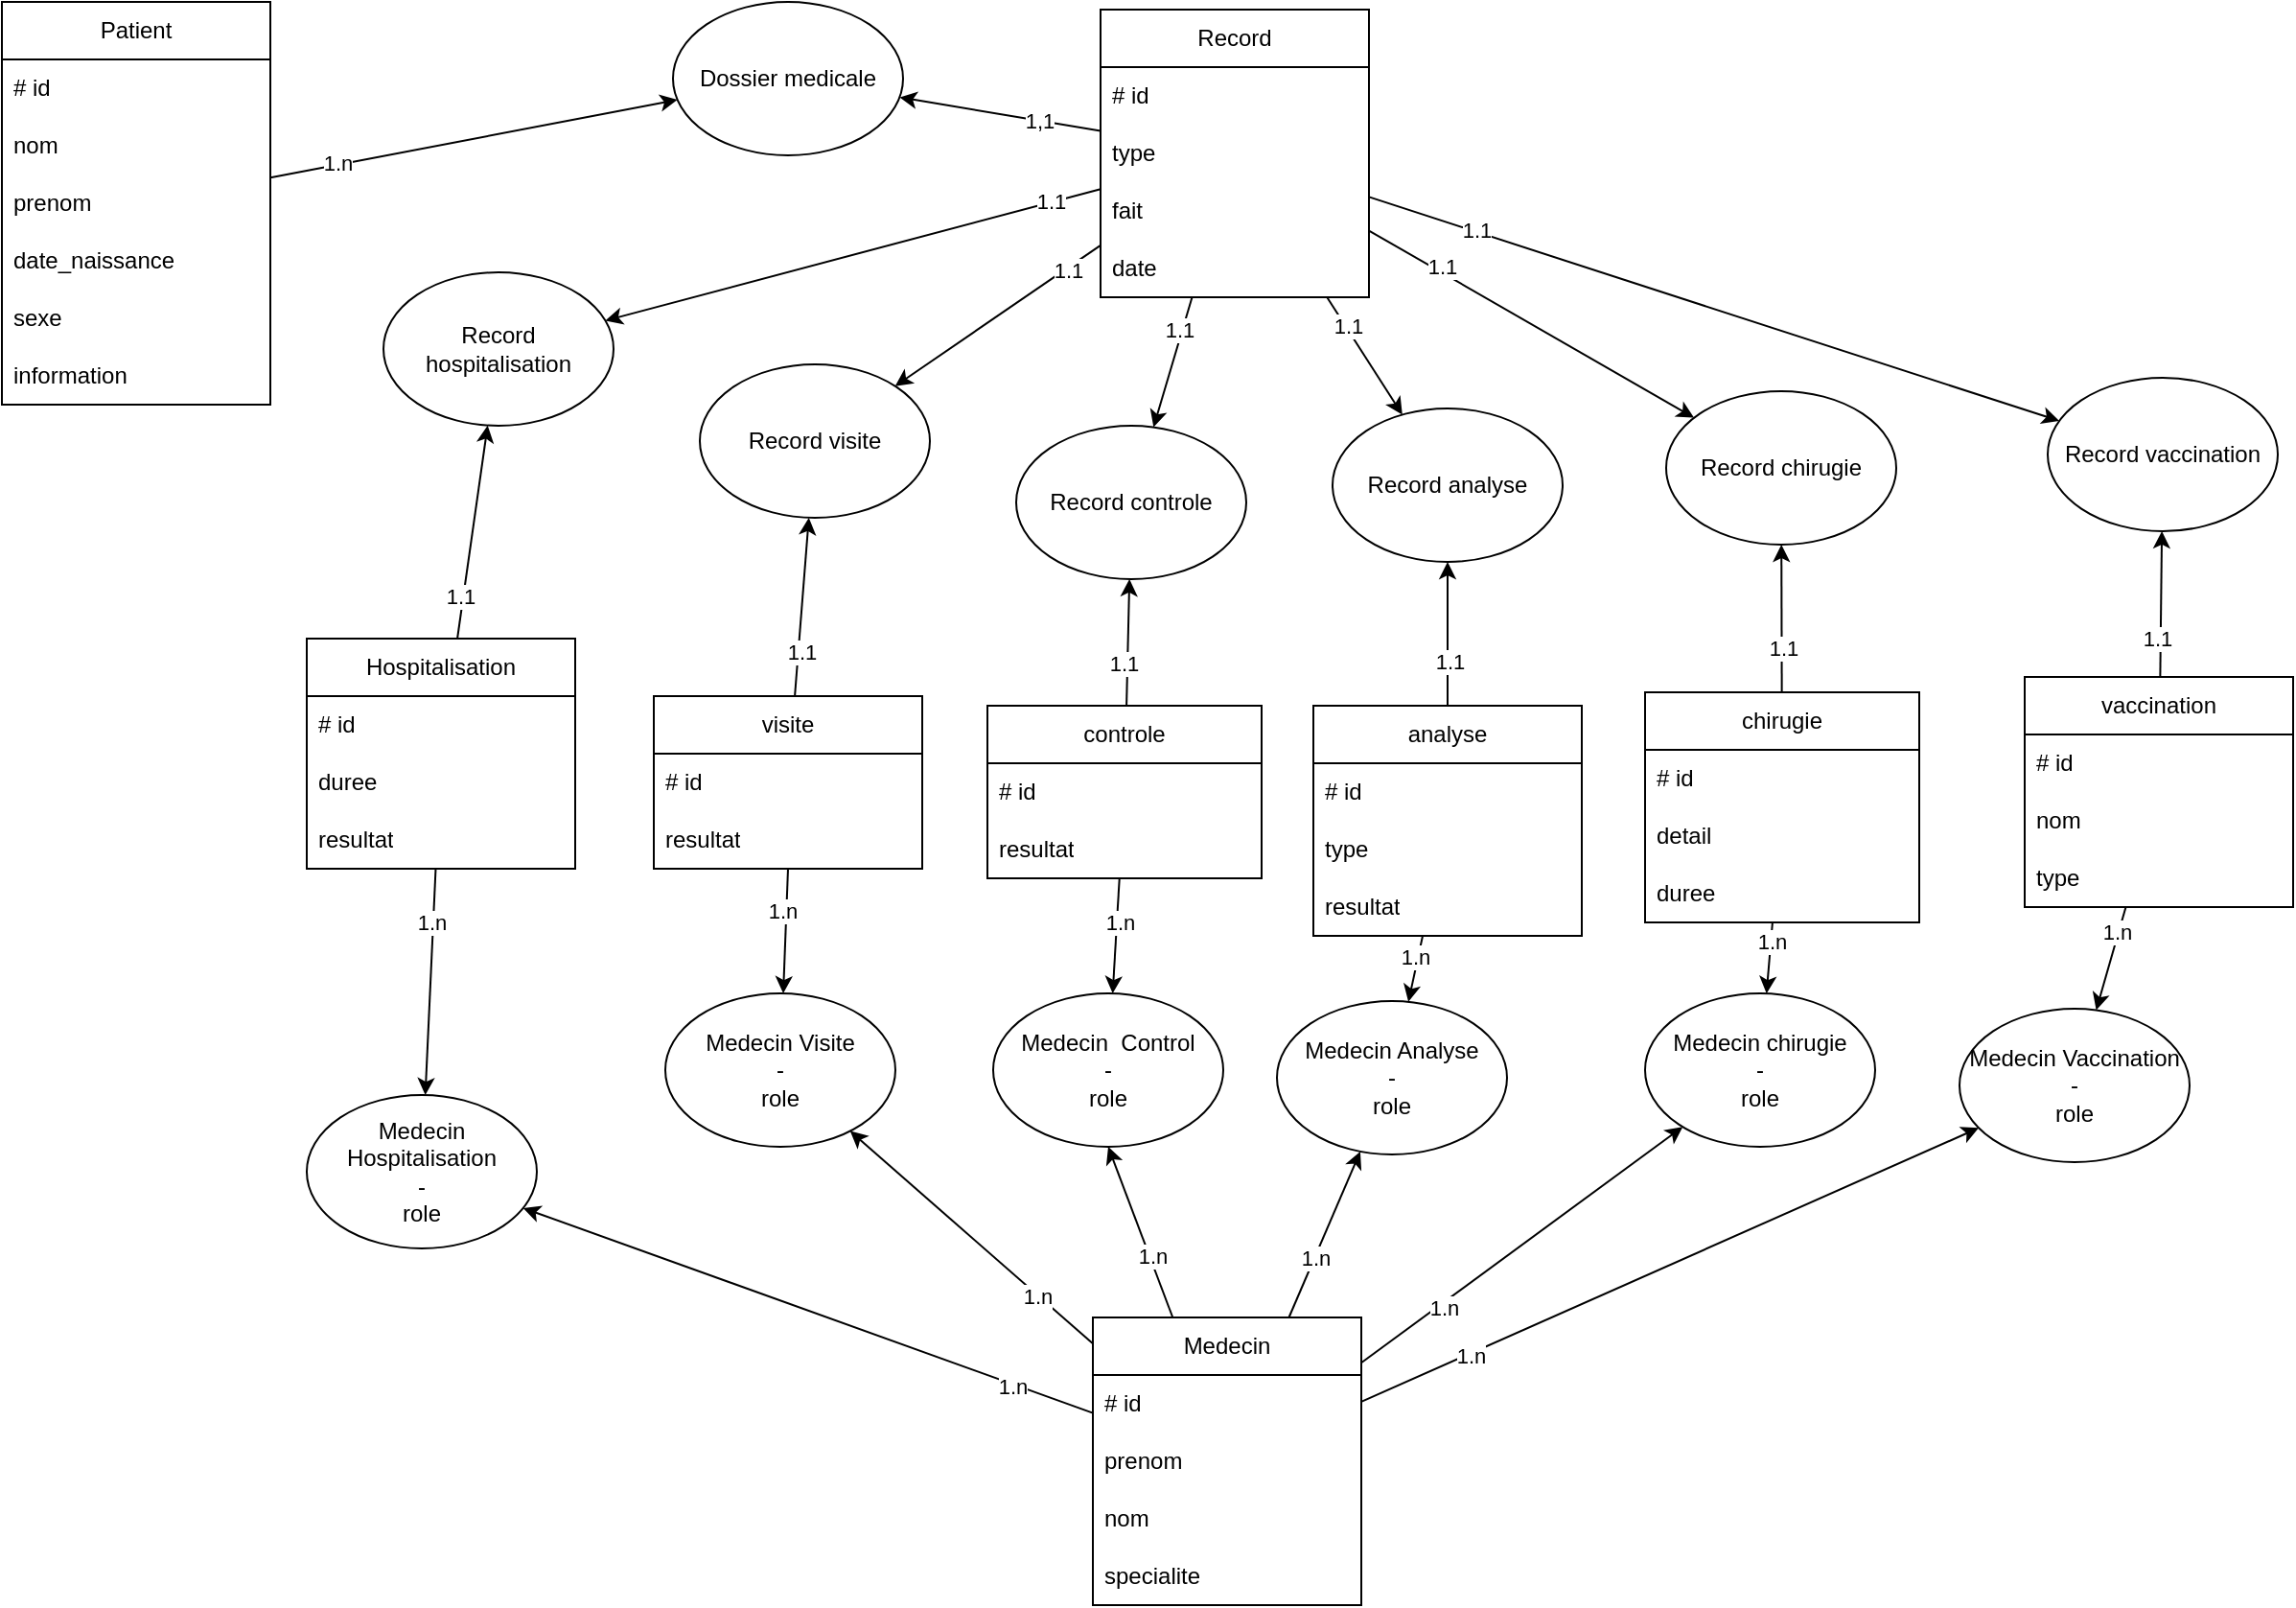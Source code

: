 <mxfile version="23.0.2" type="device" pages="2">
  <diagram name="Page-1" id="_hfXOA3GQSo6wnMSnWwk">
    <mxGraphModel dx="2196" dy="1289" grid="0" gridSize="10" guides="1" tooltips="1" connect="1" arrows="1" fold="1" page="0" pageScale="1" pageWidth="850" pageHeight="1100" math="0" shadow="0">
      <root>
        <mxCell id="0" />
        <mxCell id="1" parent="0" />
        <mxCell id="3bvEn9RAAvWATh3ZeTIr-45" style="edgeStyle=none;rounded=0;orthogonalLoop=1;jettySize=auto;html=1;" parent="1" source="3bvEn9RAAvWATh3ZeTIr-4" target="3bvEn9RAAvWATh3ZeTIr-43" edge="1">
          <mxGeometry relative="1" as="geometry" />
        </mxCell>
        <mxCell id="3bvEn9RAAvWATh3ZeTIr-115" value="1.n" style="edgeLabel;html=1;align=center;verticalAlign=middle;resizable=0;points=[];" parent="3bvEn9RAAvWATh3ZeTIr-45" vertex="1" connectable="0">
          <mxGeometry x="-0.666" y="1" relative="1" as="geometry">
            <mxPoint as="offset" />
          </mxGeometry>
        </mxCell>
        <mxCell id="3bvEn9RAAvWATh3ZeTIr-4" value="Patient" style="swimlane;fontStyle=0;childLayout=stackLayout;horizontal=1;startSize=30;horizontalStack=0;resizeParent=1;resizeParentMax=0;resizeLast=0;collapsible=1;marginBottom=0;whiteSpace=wrap;html=1;" parent="1" vertex="1">
          <mxGeometry x="-352" y="-87" width="140" height="210" as="geometry" />
        </mxCell>
        <mxCell id="3bvEn9RAAvWATh3ZeTIr-117" value="# id" style="text;strokeColor=none;fillColor=none;align=left;verticalAlign=middle;spacingLeft=4;spacingRight=4;overflow=hidden;points=[[0,0.5],[1,0.5]];portConstraint=eastwest;rotatable=0;whiteSpace=wrap;html=1;" parent="3bvEn9RAAvWATh3ZeTIr-4" vertex="1">
          <mxGeometry y="30" width="140" height="30" as="geometry" />
        </mxCell>
        <mxCell id="3bvEn9RAAvWATh3ZeTIr-120" value="nom" style="text;strokeColor=none;fillColor=none;align=left;verticalAlign=middle;spacingLeft=4;spacingRight=4;overflow=hidden;points=[[0,0.5],[1,0.5]];portConstraint=eastwest;rotatable=0;whiteSpace=wrap;html=1;" parent="3bvEn9RAAvWATh3ZeTIr-4" vertex="1">
          <mxGeometry y="60" width="140" height="30" as="geometry" />
        </mxCell>
        <mxCell id="3bvEn9RAAvWATh3ZeTIr-121" value="prenom" style="text;strokeColor=none;fillColor=none;align=left;verticalAlign=middle;spacingLeft=4;spacingRight=4;overflow=hidden;points=[[0,0.5],[1,0.5]];portConstraint=eastwest;rotatable=0;whiteSpace=wrap;html=1;" parent="3bvEn9RAAvWATh3ZeTIr-4" vertex="1">
          <mxGeometry y="90" width="140" height="30" as="geometry" />
        </mxCell>
        <mxCell id="3bvEn9RAAvWATh3ZeTIr-122" value="date_naissance" style="text;strokeColor=none;fillColor=none;align=left;verticalAlign=middle;spacingLeft=4;spacingRight=4;overflow=hidden;points=[[0,0.5],[1,0.5]];portConstraint=eastwest;rotatable=0;whiteSpace=wrap;html=1;" parent="3bvEn9RAAvWATh3ZeTIr-4" vertex="1">
          <mxGeometry y="120" width="140" height="30" as="geometry" />
        </mxCell>
        <mxCell id="3bvEn9RAAvWATh3ZeTIr-123" value="sexe" style="text;strokeColor=none;fillColor=none;align=left;verticalAlign=middle;spacingLeft=4;spacingRight=4;overflow=hidden;points=[[0,0.5],[1,0.5]];portConstraint=eastwest;rotatable=0;whiteSpace=wrap;html=1;" parent="3bvEn9RAAvWATh3ZeTIr-4" vertex="1">
          <mxGeometry y="150" width="140" height="30" as="geometry" />
        </mxCell>
        <mxCell id="d_kI05BVSCIZOsWgTX01-13" value="information" style="text;strokeColor=none;fillColor=none;align=left;verticalAlign=middle;spacingLeft=4;spacingRight=4;overflow=hidden;points=[[0,0.5],[1,0.5]];portConstraint=eastwest;rotatable=0;whiteSpace=wrap;html=1;" parent="3bvEn9RAAvWATh3ZeTIr-4" vertex="1">
          <mxGeometry y="180" width="140" height="30" as="geometry" />
        </mxCell>
        <mxCell id="3bvEn9RAAvWATh3ZeTIr-65" style="edgeStyle=none;rounded=0;orthogonalLoop=1;jettySize=auto;html=1;" parent="1" source="3bvEn9RAAvWATh3ZeTIr-8" target="3bvEn9RAAvWATh3ZeTIr-66" edge="1">
          <mxGeometry relative="1" as="geometry">
            <mxPoint x="122.667" y="528.333" as="targetPoint" />
          </mxGeometry>
        </mxCell>
        <mxCell id="3bvEn9RAAvWATh3ZeTIr-108" value="1.n" style="edgeLabel;html=1;align=center;verticalAlign=middle;resizable=0;points=[];" parent="3bvEn9RAAvWATh3ZeTIr-65" vertex="1" connectable="0">
          <mxGeometry x="-0.719" y="1" relative="1" as="geometry">
            <mxPoint as="offset" />
          </mxGeometry>
        </mxCell>
        <mxCell id="3bvEn9RAAvWATh3ZeTIr-79" style="edgeStyle=none;rounded=0;orthogonalLoop=1;jettySize=auto;html=1;" parent="1" source="3bvEn9RAAvWATh3ZeTIr-8" target="3bvEn9RAAvWATh3ZeTIr-77" edge="1">
          <mxGeometry relative="1" as="geometry" />
        </mxCell>
        <mxCell id="3bvEn9RAAvWATh3ZeTIr-111" value="1.n" style="edgeLabel;html=1;align=center;verticalAlign=middle;resizable=0;points=[];" parent="3bvEn9RAAvWATh3ZeTIr-79" vertex="1" connectable="0">
          <mxGeometry x="-0.276" relative="1" as="geometry">
            <mxPoint as="offset" />
          </mxGeometry>
        </mxCell>
        <mxCell id="3bvEn9RAAvWATh3ZeTIr-86" style="edgeStyle=none;rounded=0;orthogonalLoop=1;jettySize=auto;html=1;" parent="1" source="3bvEn9RAAvWATh3ZeTIr-8" target="3bvEn9RAAvWATh3ZeTIr-81" edge="1">
          <mxGeometry relative="1" as="geometry" />
        </mxCell>
        <mxCell id="3bvEn9RAAvWATh3ZeTIr-112" value="1.n" style="edgeLabel;html=1;align=center;verticalAlign=middle;resizable=0;points=[];" parent="3bvEn9RAAvWATh3ZeTIr-86" vertex="1" connectable="0">
          <mxGeometry x="-0.495" y="-1" relative="1" as="geometry">
            <mxPoint y="1" as="offset" />
          </mxGeometry>
        </mxCell>
        <mxCell id="3bvEn9RAAvWATh3ZeTIr-88" style="edgeStyle=none;rounded=0;orthogonalLoop=1;jettySize=auto;html=1;" parent="1" source="3bvEn9RAAvWATh3ZeTIr-8" target="3bvEn9RAAvWATh3ZeTIr-82" edge="1">
          <mxGeometry relative="1" as="geometry" />
        </mxCell>
        <mxCell id="3bvEn9RAAvWATh3ZeTIr-113" value="1.n" style="edgeLabel;html=1;align=center;verticalAlign=middle;resizable=0;points=[];" parent="3bvEn9RAAvWATh3ZeTIr-88" vertex="1" connectable="0">
          <mxGeometry x="-0.65" y="-1" relative="1" as="geometry">
            <mxPoint as="offset" />
          </mxGeometry>
        </mxCell>
        <mxCell id="3bvEn9RAAvWATh3ZeTIr-8" value="Medecin" style="swimlane;fontStyle=0;childLayout=stackLayout;horizontal=1;startSize=30;horizontalStack=0;resizeParent=1;resizeParentMax=0;resizeLast=0;collapsible=1;marginBottom=0;whiteSpace=wrap;html=1;" parent="1" vertex="1">
          <mxGeometry x="217" y="599" width="140" height="150" as="geometry" />
        </mxCell>
        <mxCell id="3bvEn9RAAvWATh3ZeTIr-125" value="# id" style="text;strokeColor=none;fillColor=none;align=left;verticalAlign=middle;spacingLeft=4;spacingRight=4;overflow=hidden;points=[[0,0.5],[1,0.5]];portConstraint=eastwest;rotatable=0;whiteSpace=wrap;html=1;" parent="3bvEn9RAAvWATh3ZeTIr-8" vertex="1">
          <mxGeometry y="30" width="140" height="30" as="geometry" />
        </mxCell>
        <mxCell id="3bvEn9RAAvWATh3ZeTIr-129" value="prenom" style="text;strokeColor=none;fillColor=none;align=left;verticalAlign=middle;spacingLeft=4;spacingRight=4;overflow=hidden;points=[[0,0.5],[1,0.5]];portConstraint=eastwest;rotatable=0;whiteSpace=wrap;html=1;" parent="3bvEn9RAAvWATh3ZeTIr-8" vertex="1">
          <mxGeometry y="60" width="140" height="30" as="geometry" />
        </mxCell>
        <mxCell id="3bvEn9RAAvWATh3ZeTIr-128" value="nom" style="text;strokeColor=none;fillColor=none;align=left;verticalAlign=middle;spacingLeft=4;spacingRight=4;overflow=hidden;points=[[0,0.5],[1,0.5]];portConstraint=eastwest;rotatable=0;whiteSpace=wrap;html=1;" parent="3bvEn9RAAvWATh3ZeTIr-8" vertex="1">
          <mxGeometry y="90" width="140" height="30" as="geometry" />
        </mxCell>
        <mxCell id="3bvEn9RAAvWATh3ZeTIr-131" value="specialite" style="text;strokeColor=none;fillColor=none;align=left;verticalAlign=middle;spacingLeft=4;spacingRight=4;overflow=hidden;points=[[0,0.5],[1,0.5]];portConstraint=eastwest;rotatable=0;whiteSpace=wrap;html=1;" parent="3bvEn9RAAvWATh3ZeTIr-8" vertex="1">
          <mxGeometry y="120" width="140" height="30" as="geometry" />
        </mxCell>
        <mxCell id="3bvEn9RAAvWATh3ZeTIr-49" style="edgeStyle=none;rounded=0;orthogonalLoop=1;jettySize=auto;html=1;" parent="1" source="3bvEn9RAAvWATh3ZeTIr-10" target="3bvEn9RAAvWATh3ZeTIr-47" edge="1">
          <mxGeometry relative="1" as="geometry" />
        </mxCell>
        <mxCell id="3bvEn9RAAvWATh3ZeTIr-101" value="1.1" style="edgeLabel;html=1;align=center;verticalAlign=middle;resizable=0;points=[];" parent="3bvEn9RAAvWATh3ZeTIr-49" vertex="1" connectable="0">
          <mxGeometry x="-0.596" y="2" relative="1" as="geometry">
            <mxPoint as="offset" />
          </mxGeometry>
        </mxCell>
        <mxCell id="3bvEn9RAAvWATh3ZeTIr-68" style="edgeStyle=none;rounded=0;orthogonalLoop=1;jettySize=auto;html=1;" parent="1" source="3bvEn9RAAvWATh3ZeTIr-10" target="3bvEn9RAAvWATh3ZeTIr-66" edge="1">
          <mxGeometry relative="1" as="geometry">
            <mxPoint x="-124" y="488" as="targetPoint" />
          </mxGeometry>
        </mxCell>
        <mxCell id="3bvEn9RAAvWATh3ZeTIr-107" value="1.n" style="edgeLabel;html=1;align=center;verticalAlign=middle;resizable=0;points=[];" parent="3bvEn9RAAvWATh3ZeTIr-68" vertex="1" connectable="0">
          <mxGeometry x="-0.537" y="-1" relative="1" as="geometry">
            <mxPoint as="offset" />
          </mxGeometry>
        </mxCell>
        <mxCell id="3bvEn9RAAvWATh3ZeTIr-10" value="Hospitalisation" style="swimlane;fontStyle=0;childLayout=stackLayout;horizontal=1;startSize=30;horizontalStack=0;resizeParent=1;resizeParentMax=0;resizeLast=0;collapsible=1;marginBottom=0;whiteSpace=wrap;html=1;" parent="1" vertex="1">
          <mxGeometry x="-193" y="245" width="140" height="120" as="geometry" />
        </mxCell>
        <mxCell id="3bvEn9RAAvWATh3ZeTIr-132" value="# id" style="text;strokeColor=none;fillColor=none;align=left;verticalAlign=middle;spacingLeft=4;spacingRight=4;overflow=hidden;points=[[0,0.5],[1,0.5]];portConstraint=eastwest;rotatable=0;whiteSpace=wrap;html=1;" parent="3bvEn9RAAvWATh3ZeTIr-10" vertex="1">
          <mxGeometry y="30" width="140" height="30" as="geometry" />
        </mxCell>
        <mxCell id="3bvEn9RAAvWATh3ZeTIr-133" value="duree" style="text;strokeColor=none;fillColor=none;align=left;verticalAlign=middle;spacingLeft=4;spacingRight=4;overflow=hidden;points=[[0,0.5],[1,0.5]];portConstraint=eastwest;rotatable=0;whiteSpace=wrap;html=1;" parent="3bvEn9RAAvWATh3ZeTIr-10" vertex="1">
          <mxGeometry y="60" width="140" height="30" as="geometry" />
        </mxCell>
        <mxCell id="3bvEn9RAAvWATh3ZeTIr-135" value="resultat" style="text;strokeColor=none;fillColor=none;align=left;verticalAlign=middle;spacingLeft=4;spacingRight=4;overflow=hidden;points=[[0,0.5],[1,0.5]];portConstraint=eastwest;rotatable=0;whiteSpace=wrap;html=1;" parent="3bvEn9RAAvWATh3ZeTIr-10" vertex="1">
          <mxGeometry y="90" width="140" height="30" as="geometry" />
        </mxCell>
        <mxCell id="3bvEn9RAAvWATh3ZeTIr-55" style="edgeStyle=none;rounded=0;orthogonalLoop=1;jettySize=auto;html=1;" parent="1" source="3bvEn9RAAvWATh3ZeTIr-11" target="3bvEn9RAAvWATh3ZeTIr-53" edge="1">
          <mxGeometry relative="1" as="geometry" />
        </mxCell>
        <mxCell id="3bvEn9RAAvWATh3ZeTIr-99" value="1.1" style="edgeLabel;html=1;align=center;verticalAlign=middle;resizable=0;points=[];" parent="3bvEn9RAAvWATh3ZeTIr-55" vertex="1" connectable="0">
          <mxGeometry x="-0.326" y="2" relative="1" as="geometry">
            <mxPoint as="offset" />
          </mxGeometry>
        </mxCell>
        <mxCell id="3bvEn9RAAvWATh3ZeTIr-11" value="controle" style="swimlane;fontStyle=0;childLayout=stackLayout;horizontal=1;startSize=30;horizontalStack=0;resizeParent=1;resizeParentMax=0;resizeLast=0;collapsible=1;marginBottom=0;whiteSpace=wrap;html=1;" parent="1" vertex="1">
          <mxGeometry x="162" y="280" width="143" height="90" as="geometry" />
        </mxCell>
        <mxCell id="3bvEn9RAAvWATh3ZeTIr-138" value="# id" style="text;strokeColor=none;fillColor=none;align=left;verticalAlign=middle;spacingLeft=4;spacingRight=4;overflow=hidden;points=[[0,0.5],[1,0.5]];portConstraint=eastwest;rotatable=0;whiteSpace=wrap;html=1;" parent="3bvEn9RAAvWATh3ZeTIr-11" vertex="1">
          <mxGeometry y="30" width="143" height="30" as="geometry" />
        </mxCell>
        <mxCell id="3bvEn9RAAvWATh3ZeTIr-149" value="resultat" style="text;strokeColor=none;fillColor=none;align=left;verticalAlign=middle;spacingLeft=4;spacingRight=4;overflow=hidden;points=[[0,0.5],[1,0.5]];portConstraint=eastwest;rotatable=0;whiteSpace=wrap;html=1;" parent="3bvEn9RAAvWATh3ZeTIr-11" vertex="1">
          <mxGeometry y="60" width="143" height="30" as="geometry" />
        </mxCell>
        <mxCell id="3bvEn9RAAvWATh3ZeTIr-85" style="edgeStyle=none;rounded=0;orthogonalLoop=1;jettySize=auto;html=1;" parent="1" source="3bvEn9RAAvWATh3ZeTIr-12" target="3bvEn9RAAvWATh3ZeTIr-81" edge="1">
          <mxGeometry relative="1" as="geometry" />
        </mxCell>
        <mxCell id="3bvEn9RAAvWATh3ZeTIr-103" value="1.n" style="edgeLabel;html=1;align=center;verticalAlign=middle;resizable=0;points=[];" parent="3bvEn9RAAvWATh3ZeTIr-85" vertex="1" connectable="0">
          <mxGeometry x="-0.463" relative="1" as="geometry">
            <mxPoint as="offset" />
          </mxGeometry>
        </mxCell>
        <mxCell id="3bvEn9RAAvWATh3ZeTIr-12" value="chirugie" style="swimlane;fontStyle=0;childLayout=stackLayout;horizontal=1;startSize=30;horizontalStack=0;resizeParent=1;resizeParentMax=0;resizeLast=0;collapsible=1;marginBottom=0;whiteSpace=wrap;html=1;" parent="1" vertex="1">
          <mxGeometry x="505" y="273" width="143" height="120" as="geometry" />
        </mxCell>
        <mxCell id="3bvEn9RAAvWATh3ZeTIr-140" value="# id" style="text;strokeColor=none;fillColor=none;align=left;verticalAlign=middle;spacingLeft=4;spacingRight=4;overflow=hidden;points=[[0,0.5],[1,0.5]];portConstraint=eastwest;rotatable=0;whiteSpace=wrap;html=1;" parent="3bvEn9RAAvWATh3ZeTIr-12" vertex="1">
          <mxGeometry y="30" width="143" height="30" as="geometry" />
        </mxCell>
        <mxCell id="3bvEn9RAAvWATh3ZeTIr-145" value="detail" style="text;strokeColor=none;fillColor=none;align=left;verticalAlign=middle;spacingLeft=4;spacingRight=4;overflow=hidden;points=[[0,0.5],[1,0.5]];portConstraint=eastwest;rotatable=0;whiteSpace=wrap;html=1;" parent="3bvEn9RAAvWATh3ZeTIr-12" vertex="1">
          <mxGeometry y="60" width="143" height="30" as="geometry" />
        </mxCell>
        <mxCell id="3bvEn9RAAvWATh3ZeTIr-146" value="duree" style="text;strokeColor=none;fillColor=none;align=left;verticalAlign=middle;spacingLeft=4;spacingRight=4;overflow=hidden;points=[[0,0.5],[1,0.5]];portConstraint=eastwest;rotatable=0;whiteSpace=wrap;html=1;" parent="3bvEn9RAAvWATh3ZeTIr-12" vertex="1">
          <mxGeometry y="90" width="143" height="30" as="geometry" />
        </mxCell>
        <mxCell id="3bvEn9RAAvWATh3ZeTIr-52" style="edgeStyle=none;rounded=0;orthogonalLoop=1;jettySize=auto;html=1;" parent="1" source="3bvEn9RAAvWATh3ZeTIr-13" target="3bvEn9RAAvWATh3ZeTIr-50" edge="1">
          <mxGeometry relative="1" as="geometry" />
        </mxCell>
        <mxCell id="3bvEn9RAAvWATh3ZeTIr-100" value="1.1" style="edgeLabel;html=1;align=center;verticalAlign=middle;resizable=0;points=[];" parent="3bvEn9RAAvWATh3ZeTIr-52" vertex="1" connectable="0">
          <mxGeometry x="-0.502" y="-1" relative="1" as="geometry">
            <mxPoint as="offset" />
          </mxGeometry>
        </mxCell>
        <mxCell id="3bvEn9RAAvWATh3ZeTIr-13" value="visite" style="swimlane;fontStyle=0;childLayout=stackLayout;horizontal=1;startSize=30;horizontalStack=0;resizeParent=1;resizeParentMax=0;resizeLast=0;collapsible=1;marginBottom=0;whiteSpace=wrap;html=1;" parent="1" vertex="1">
          <mxGeometry x="-12" y="275" width="140" height="90" as="geometry" />
        </mxCell>
        <mxCell id="3bvEn9RAAvWATh3ZeTIr-134" value="# id" style="text;strokeColor=none;fillColor=none;align=left;verticalAlign=middle;spacingLeft=4;spacingRight=4;overflow=hidden;points=[[0,0.5],[1,0.5]];portConstraint=eastwest;rotatable=0;whiteSpace=wrap;html=1;" parent="3bvEn9RAAvWATh3ZeTIr-13" vertex="1">
          <mxGeometry y="30" width="140" height="30" as="geometry" />
        </mxCell>
        <mxCell id="3bvEn9RAAvWATh3ZeTIr-136" value="resultat" style="text;strokeColor=none;fillColor=none;align=left;verticalAlign=middle;spacingLeft=4;spacingRight=4;overflow=hidden;points=[[0,0.5],[1,0.5]];portConstraint=eastwest;rotatable=0;whiteSpace=wrap;html=1;" parent="3bvEn9RAAvWATh3ZeTIr-13" vertex="1">
          <mxGeometry y="60" width="140" height="30" as="geometry" />
        </mxCell>
        <mxCell id="3bvEn9RAAvWATh3ZeTIr-80" style="edgeStyle=none;rounded=0;orthogonalLoop=1;jettySize=auto;html=1;" parent="1" source="3bvEn9RAAvWATh3ZeTIr-14" target="3bvEn9RAAvWATh3ZeTIr-77" edge="1">
          <mxGeometry relative="1" as="geometry" />
        </mxCell>
        <mxCell id="3bvEn9RAAvWATh3ZeTIr-104" value="1.n" style="edgeLabel;html=1;align=center;verticalAlign=middle;resizable=0;points=[];" parent="3bvEn9RAAvWATh3ZeTIr-80" vertex="1" connectable="0">
          <mxGeometry x="-0.388" y="-2" relative="1" as="geometry">
            <mxPoint as="offset" />
          </mxGeometry>
        </mxCell>
        <mxCell id="3bvEn9RAAvWATh3ZeTIr-14" value="analyse" style="swimlane;fontStyle=0;childLayout=stackLayout;horizontal=1;startSize=30;horizontalStack=0;resizeParent=1;resizeParentMax=0;resizeLast=0;collapsible=1;marginBottom=0;whiteSpace=wrap;html=1;" parent="1" vertex="1">
          <mxGeometry x="332" y="280" width="140" height="120" as="geometry" />
        </mxCell>
        <mxCell id="3bvEn9RAAvWATh3ZeTIr-139" value="# id" style="text;strokeColor=none;fillColor=none;align=left;verticalAlign=middle;spacingLeft=4;spacingRight=4;overflow=hidden;points=[[0,0.5],[1,0.5]];portConstraint=eastwest;rotatable=0;whiteSpace=wrap;html=1;" parent="3bvEn9RAAvWATh3ZeTIr-14" vertex="1">
          <mxGeometry y="30" width="140" height="30" as="geometry" />
        </mxCell>
        <mxCell id="3bvEn9RAAvWATh3ZeTIr-147" value="type" style="text;strokeColor=none;fillColor=none;align=left;verticalAlign=middle;spacingLeft=4;spacingRight=4;overflow=hidden;points=[[0,0.5],[1,0.5]];portConstraint=eastwest;rotatable=0;whiteSpace=wrap;html=1;" parent="3bvEn9RAAvWATh3ZeTIr-14" vertex="1">
          <mxGeometry y="60" width="140" height="30" as="geometry" />
        </mxCell>
        <mxCell id="3bvEn9RAAvWATh3ZeTIr-148" value="resultat" style="text;strokeColor=none;fillColor=none;align=left;verticalAlign=middle;spacingLeft=4;spacingRight=4;overflow=hidden;points=[[0,0.5],[1,0.5]];portConstraint=eastwest;rotatable=0;whiteSpace=wrap;html=1;" parent="3bvEn9RAAvWATh3ZeTIr-14" vertex="1">
          <mxGeometry y="90" width="140" height="30" as="geometry" />
        </mxCell>
        <mxCell id="3bvEn9RAAvWATh3ZeTIr-89" style="edgeStyle=none;rounded=0;orthogonalLoop=1;jettySize=auto;html=1;" parent="1" source="3bvEn9RAAvWATh3ZeTIr-15" target="3bvEn9RAAvWATh3ZeTIr-82" edge="1">
          <mxGeometry relative="1" as="geometry" />
        </mxCell>
        <mxCell id="3bvEn9RAAvWATh3ZeTIr-102" value="1.n" style="edgeLabel;html=1;align=center;verticalAlign=middle;resizable=0;points=[];" parent="3bvEn9RAAvWATh3ZeTIr-89" vertex="1" connectable="0">
          <mxGeometry x="-0.492" y="-1" relative="1" as="geometry">
            <mxPoint as="offset" />
          </mxGeometry>
        </mxCell>
        <mxCell id="3bvEn9RAAvWATh3ZeTIr-15" value="vaccination" style="swimlane;fontStyle=0;childLayout=stackLayout;horizontal=1;startSize=30;horizontalStack=0;resizeParent=1;resizeParentMax=0;resizeLast=0;collapsible=1;marginBottom=0;whiteSpace=wrap;html=1;" parent="1" vertex="1">
          <mxGeometry x="703" y="265" width="140" height="120" as="geometry" />
        </mxCell>
        <mxCell id="3bvEn9RAAvWATh3ZeTIr-141" value="# id" style="text;strokeColor=none;fillColor=none;align=left;verticalAlign=middle;spacingLeft=4;spacingRight=4;overflow=hidden;points=[[0,0.5],[1,0.5]];portConstraint=eastwest;rotatable=0;whiteSpace=wrap;html=1;" parent="3bvEn9RAAvWATh3ZeTIr-15" vertex="1">
          <mxGeometry y="30" width="140" height="30" as="geometry" />
        </mxCell>
        <mxCell id="3bvEn9RAAvWATh3ZeTIr-143" value="nom" style="text;strokeColor=none;fillColor=none;align=left;verticalAlign=middle;spacingLeft=4;spacingRight=4;overflow=hidden;points=[[0,0.5],[1,0.5]];portConstraint=eastwest;rotatable=0;whiteSpace=wrap;html=1;" parent="3bvEn9RAAvWATh3ZeTIr-15" vertex="1">
          <mxGeometry y="60" width="140" height="30" as="geometry" />
        </mxCell>
        <mxCell id="3bvEn9RAAvWATh3ZeTIr-144" value="type" style="text;strokeColor=none;fillColor=none;align=left;verticalAlign=middle;spacingLeft=4;spacingRight=4;overflow=hidden;points=[[0,0.5],[1,0.5]];portConstraint=eastwest;rotatable=0;whiteSpace=wrap;html=1;" parent="3bvEn9RAAvWATh3ZeTIr-15" vertex="1">
          <mxGeometry y="90" width="140" height="30" as="geometry" />
        </mxCell>
        <mxCell id="3bvEn9RAAvWATh3ZeTIr-46" style="edgeStyle=none;rounded=0;orthogonalLoop=1;jettySize=auto;html=1;" parent="1" source="3bvEn9RAAvWATh3ZeTIr-31" target="3bvEn9RAAvWATh3ZeTIr-43" edge="1">
          <mxGeometry relative="1" as="geometry" />
        </mxCell>
        <mxCell id="3bvEn9RAAvWATh3ZeTIr-114" value="1,1" style="edgeLabel;html=1;align=center;verticalAlign=middle;resizable=0;points=[];" parent="3bvEn9RAAvWATh3ZeTIr-46" vertex="1" connectable="0">
          <mxGeometry x="-0.387" relative="1" as="geometry">
            <mxPoint as="offset" />
          </mxGeometry>
        </mxCell>
        <mxCell id="3bvEn9RAAvWATh3ZeTIr-48" style="edgeStyle=none;rounded=0;orthogonalLoop=1;jettySize=auto;html=1;" parent="1" source="3bvEn9RAAvWATh3ZeTIr-31" target="3bvEn9RAAvWATh3ZeTIr-47" edge="1">
          <mxGeometry relative="1" as="geometry" />
        </mxCell>
        <mxCell id="3bvEn9RAAvWATh3ZeTIr-90" value="1.1" style="edgeLabel;html=1;align=center;verticalAlign=middle;resizable=0;points=[];" parent="3bvEn9RAAvWATh3ZeTIr-48" vertex="1" connectable="0">
          <mxGeometry x="-0.802" y="-1" relative="1" as="geometry">
            <mxPoint as="offset" />
          </mxGeometry>
        </mxCell>
        <mxCell id="3bvEn9RAAvWATh3ZeTIr-51" style="edgeStyle=none;rounded=0;orthogonalLoop=1;jettySize=auto;html=1;" parent="1" source="3bvEn9RAAvWATh3ZeTIr-31" target="3bvEn9RAAvWATh3ZeTIr-50" edge="1">
          <mxGeometry relative="1" as="geometry" />
        </mxCell>
        <mxCell id="3bvEn9RAAvWATh3ZeTIr-91" value="1.1" style="edgeLabel;html=1;align=center;verticalAlign=middle;resizable=0;points=[];" parent="3bvEn9RAAvWATh3ZeTIr-51" vertex="1" connectable="0">
          <mxGeometry x="-0.658" y="1" relative="1" as="geometry">
            <mxPoint as="offset" />
          </mxGeometry>
        </mxCell>
        <mxCell id="3bvEn9RAAvWATh3ZeTIr-54" style="edgeStyle=none;rounded=0;orthogonalLoop=1;jettySize=auto;html=1;" parent="1" source="3bvEn9RAAvWATh3ZeTIr-31" target="3bvEn9RAAvWATh3ZeTIr-53" edge="1">
          <mxGeometry relative="1" as="geometry" />
        </mxCell>
        <mxCell id="3bvEn9RAAvWATh3ZeTIr-92" value="1.1" style="edgeLabel;html=1;align=center;verticalAlign=middle;resizable=0;points=[];" parent="3bvEn9RAAvWATh3ZeTIr-54" vertex="1" connectable="0">
          <mxGeometry x="-0.491" y="-2" relative="1" as="geometry">
            <mxPoint as="offset" />
          </mxGeometry>
        </mxCell>
        <mxCell id="3bvEn9RAAvWATh3ZeTIr-31" value="Record" style="swimlane;fontStyle=0;childLayout=stackLayout;horizontal=1;startSize=30;horizontalStack=0;resizeParent=1;resizeParentMax=0;resizeLast=0;collapsible=1;marginBottom=0;whiteSpace=wrap;html=1;" parent="1" vertex="1">
          <mxGeometry x="221" y="-83" width="140" height="150" as="geometry" />
        </mxCell>
        <mxCell id="3bvEn9RAAvWATh3ZeTIr-32" value="# id" style="text;strokeColor=none;fillColor=none;align=left;verticalAlign=middle;spacingLeft=4;spacingRight=4;overflow=hidden;points=[[0,0.5],[1,0.5]];portConstraint=eastwest;rotatable=0;whiteSpace=wrap;html=1;" parent="3bvEn9RAAvWATh3ZeTIr-31" vertex="1">
          <mxGeometry y="30" width="140" height="30" as="geometry" />
        </mxCell>
        <mxCell id="3bvEn9RAAvWATh3ZeTIr-33" value="type" style="text;strokeColor=none;fillColor=none;align=left;verticalAlign=middle;spacingLeft=4;spacingRight=4;overflow=hidden;points=[[0,0.5],[1,0.5]];portConstraint=eastwest;rotatable=0;whiteSpace=wrap;html=1;" parent="3bvEn9RAAvWATh3ZeTIr-31" vertex="1">
          <mxGeometry y="60" width="140" height="30" as="geometry" />
        </mxCell>
        <mxCell id="3bvEn9RAAvWATh3ZeTIr-34" value="fait" style="text;strokeColor=none;fillColor=none;align=left;verticalAlign=middle;spacingLeft=4;spacingRight=4;overflow=hidden;points=[[0,0.5],[1,0.5]];portConstraint=eastwest;rotatable=0;whiteSpace=wrap;html=1;" parent="3bvEn9RAAvWATh3ZeTIr-31" vertex="1">
          <mxGeometry y="90" width="140" height="30" as="geometry" />
        </mxCell>
        <mxCell id="d_kI05BVSCIZOsWgTX01-5" value="date" style="text;strokeColor=none;fillColor=none;align=left;verticalAlign=middle;spacingLeft=4;spacingRight=4;overflow=hidden;points=[[0,0.5],[1,0.5]];portConstraint=eastwest;rotatable=0;whiteSpace=wrap;html=1;" parent="3bvEn9RAAvWATh3ZeTIr-31" vertex="1">
          <mxGeometry y="120" width="140" height="30" as="geometry" />
        </mxCell>
        <mxCell id="3bvEn9RAAvWATh3ZeTIr-43" value="Dossier medicale" style="ellipse;whiteSpace=wrap;html=1;" parent="1" vertex="1">
          <mxGeometry x="-2" y="-87" width="120" height="80" as="geometry" />
        </mxCell>
        <mxCell id="3bvEn9RAAvWATh3ZeTIr-47" value="Record hospitalisation" style="ellipse;whiteSpace=wrap;html=1;" parent="1" vertex="1">
          <mxGeometry x="-153" y="54" width="120" height="80" as="geometry" />
        </mxCell>
        <mxCell id="3bvEn9RAAvWATh3ZeTIr-50" value="Record visite" style="ellipse;whiteSpace=wrap;html=1;" parent="1" vertex="1">
          <mxGeometry x="12" y="102" width="120" height="80" as="geometry" />
        </mxCell>
        <mxCell id="3bvEn9RAAvWATh3ZeTIr-53" value="Record controle" style="ellipse;whiteSpace=wrap;html=1;" parent="1" vertex="1">
          <mxGeometry x="177" y="134" width="120" height="80" as="geometry" />
        </mxCell>
        <mxCell id="3bvEn9RAAvWATh3ZeTIr-56" style="edgeStyle=none;rounded=0;orthogonalLoop=1;jettySize=auto;html=1;" parent="1" source="3bvEn9RAAvWATh3ZeTIr-14" target="3bvEn9RAAvWATh3ZeTIr-57" edge="1">
          <mxGeometry relative="1" as="geometry">
            <mxPoint x="406" y="311" as="sourcePoint" />
          </mxGeometry>
        </mxCell>
        <mxCell id="3bvEn9RAAvWATh3ZeTIr-98" value="1.1" style="edgeLabel;html=1;align=center;verticalAlign=middle;resizable=0;points=[];" parent="3bvEn9RAAvWATh3ZeTIr-56" vertex="1" connectable="0">
          <mxGeometry x="-0.381" y="-1" relative="1" as="geometry">
            <mxPoint as="offset" />
          </mxGeometry>
        </mxCell>
        <mxCell id="3bvEn9RAAvWATh3ZeTIr-57" value="Record analyse" style="ellipse;whiteSpace=wrap;html=1;" parent="1" vertex="1">
          <mxGeometry x="342" y="125" width="120" height="80" as="geometry" />
        </mxCell>
        <mxCell id="3bvEn9RAAvWATh3ZeTIr-58" style="edgeStyle=none;rounded=0;orthogonalLoop=1;jettySize=auto;html=1;" parent="1" source="3bvEn9RAAvWATh3ZeTIr-31" target="3bvEn9RAAvWATh3ZeTIr-57" edge="1">
          <mxGeometry relative="1" as="geometry">
            <mxPoint x="439" y="28" as="sourcePoint" />
          </mxGeometry>
        </mxCell>
        <mxCell id="3bvEn9RAAvWATh3ZeTIr-93" value="1.1" style="edgeLabel;html=1;align=center;verticalAlign=middle;resizable=0;points=[];" parent="3bvEn9RAAvWATh3ZeTIr-58" vertex="1" connectable="0">
          <mxGeometry x="-0.496" y="1" relative="1" as="geometry">
            <mxPoint as="offset" />
          </mxGeometry>
        </mxCell>
        <mxCell id="3bvEn9RAAvWATh3ZeTIr-59" style="edgeStyle=none;rounded=0;orthogonalLoop=1;jettySize=auto;html=1;" parent="1" source="3bvEn9RAAvWATh3ZeTIr-12" target="3bvEn9RAAvWATh3ZeTIr-60" edge="1">
          <mxGeometry relative="1" as="geometry">
            <mxPoint x="580" y="302" as="sourcePoint" />
          </mxGeometry>
        </mxCell>
        <mxCell id="3bvEn9RAAvWATh3ZeTIr-97" value="1.1" style="edgeLabel;html=1;align=center;verticalAlign=middle;resizable=0;points=[];" parent="3bvEn9RAAvWATh3ZeTIr-59" vertex="1" connectable="0">
          <mxGeometry x="-0.392" relative="1" as="geometry">
            <mxPoint as="offset" />
          </mxGeometry>
        </mxCell>
        <mxCell id="3bvEn9RAAvWATh3ZeTIr-60" value="Record chirugie" style="ellipse;whiteSpace=wrap;html=1;" parent="1" vertex="1">
          <mxGeometry x="516" y="116" width="120" height="80" as="geometry" />
        </mxCell>
        <mxCell id="3bvEn9RAAvWATh3ZeTIr-61" style="edgeStyle=none;rounded=0;orthogonalLoop=1;jettySize=auto;html=1;" parent="1" source="3bvEn9RAAvWATh3ZeTIr-31" target="3bvEn9RAAvWATh3ZeTIr-60" edge="1">
          <mxGeometry relative="1" as="geometry">
            <mxPoint x="613" y="19" as="sourcePoint" />
          </mxGeometry>
        </mxCell>
        <mxCell id="3bvEn9RAAvWATh3ZeTIr-94" value="1.1" style="edgeLabel;html=1;align=center;verticalAlign=middle;resizable=0;points=[];" parent="3bvEn9RAAvWATh3ZeTIr-61" vertex="1" connectable="0">
          <mxGeometry x="-0.57" y="3" relative="1" as="geometry">
            <mxPoint as="offset" />
          </mxGeometry>
        </mxCell>
        <mxCell id="3bvEn9RAAvWATh3ZeTIr-62" style="edgeStyle=none;rounded=0;orthogonalLoop=1;jettySize=auto;html=1;" parent="1" source="3bvEn9RAAvWATh3ZeTIr-15" target="3bvEn9RAAvWATh3ZeTIr-63" edge="1">
          <mxGeometry relative="1" as="geometry">
            <mxPoint x="779" y="295" as="sourcePoint" />
          </mxGeometry>
        </mxCell>
        <mxCell id="3bvEn9RAAvWATh3ZeTIr-96" value="1.1" style="edgeLabel;html=1;align=center;verticalAlign=middle;resizable=0;points=[];" parent="3bvEn9RAAvWATh3ZeTIr-62" vertex="1" connectable="0">
          <mxGeometry x="-0.457" y="2" relative="1" as="geometry">
            <mxPoint as="offset" />
          </mxGeometry>
        </mxCell>
        <mxCell id="3bvEn9RAAvWATh3ZeTIr-63" value="Record vaccination" style="ellipse;whiteSpace=wrap;html=1;" parent="1" vertex="1">
          <mxGeometry x="715" y="109" width="120" height="80" as="geometry" />
        </mxCell>
        <mxCell id="3bvEn9RAAvWATh3ZeTIr-64" style="edgeStyle=none;rounded=0;orthogonalLoop=1;jettySize=auto;html=1;" parent="1" source="3bvEn9RAAvWATh3ZeTIr-31" target="3bvEn9RAAvWATh3ZeTIr-63" edge="1">
          <mxGeometry relative="1" as="geometry">
            <mxPoint x="812" y="12" as="sourcePoint" />
          </mxGeometry>
        </mxCell>
        <mxCell id="3bvEn9RAAvWATh3ZeTIr-95" value="1.1" style="edgeLabel;html=1;align=center;verticalAlign=middle;resizable=0;points=[];" parent="3bvEn9RAAvWATh3ZeTIr-64" vertex="1" connectable="0">
          <mxGeometry x="-0.693" y="1" relative="1" as="geometry">
            <mxPoint as="offset" />
          </mxGeometry>
        </mxCell>
        <mxCell id="3bvEn9RAAvWATh3ZeTIr-66" value="Medecin Hospitalisation&lt;br&gt;-&lt;br&gt;role" style="ellipse;whiteSpace=wrap;html=1;" parent="1" vertex="1">
          <mxGeometry x="-193.003" y="483.003" width="120" height="80" as="geometry" />
        </mxCell>
        <mxCell id="3bvEn9RAAvWATh3ZeTIr-70" style="edgeStyle=none;rounded=0;orthogonalLoop=1;jettySize=auto;html=1;" parent="1" source="3bvEn9RAAvWATh3ZeTIr-8" target="3bvEn9RAAvWATh3ZeTIr-72" edge="1">
          <mxGeometry relative="1" as="geometry">
            <mxPoint x="325.667" y="509.333" as="targetPoint" />
            <mxPoint x="300" y="586" as="sourcePoint" />
          </mxGeometry>
        </mxCell>
        <mxCell id="3bvEn9RAAvWATh3ZeTIr-109" value="1.n" style="edgeLabel;html=1;align=center;verticalAlign=middle;resizable=0;points=[];" parent="3bvEn9RAAvWATh3ZeTIr-70" vertex="1" connectable="0">
          <mxGeometry x="-0.543" y="1" relative="1" as="geometry">
            <mxPoint as="offset" />
          </mxGeometry>
        </mxCell>
        <mxCell id="3bvEn9RAAvWATh3ZeTIr-71" style="edgeStyle=none;rounded=0;orthogonalLoop=1;jettySize=auto;html=1;exitX=0.5;exitY=1;exitDx=0;exitDy=0;" parent="1" source="3bvEn9RAAvWATh3ZeTIr-13" target="3bvEn9RAAvWATh3ZeTIr-72" edge="1">
          <mxGeometry relative="1" as="geometry">
            <mxPoint x="79" y="469" as="targetPoint" />
            <mxPoint x="76" y="407" as="sourcePoint" />
          </mxGeometry>
        </mxCell>
        <mxCell id="3bvEn9RAAvWATh3ZeTIr-106" value="1.n" style="edgeLabel;html=1;align=center;verticalAlign=middle;resizable=0;points=[];" parent="3bvEn9RAAvWATh3ZeTIr-71" vertex="1" connectable="0">
          <mxGeometry x="-0.319" y="-2" relative="1" as="geometry">
            <mxPoint as="offset" />
          </mxGeometry>
        </mxCell>
        <mxCell id="3bvEn9RAAvWATh3ZeTIr-72" value="Medecin Visite&lt;br&gt;-&lt;br&gt;role" style="ellipse;whiteSpace=wrap;html=1;" parent="1" vertex="1">
          <mxGeometry x="-6.003" y="430.003" width="120" height="80" as="geometry" />
        </mxCell>
        <mxCell id="3bvEn9RAAvWATh3ZeTIr-73" style="edgeStyle=none;rounded=0;orthogonalLoop=1;jettySize=auto;html=1;entryX=0.5;entryY=1;entryDx=0;entryDy=0;" parent="1" source="3bvEn9RAAvWATh3ZeTIr-8" target="3bvEn9RAAvWATh3ZeTIr-75" edge="1">
          <mxGeometry relative="1" as="geometry">
            <mxPoint x="496.667" y="509.333" as="targetPoint" />
            <mxPoint x="462" y="586" as="sourcePoint" />
          </mxGeometry>
        </mxCell>
        <mxCell id="3bvEn9RAAvWATh3ZeTIr-110" value="1.n" style="edgeLabel;html=1;align=center;verticalAlign=middle;resizable=0;points=[];" parent="3bvEn9RAAvWATh3ZeTIr-73" vertex="1" connectable="0">
          <mxGeometry x="-0.273" y="-1" relative="1" as="geometry">
            <mxPoint as="offset" />
          </mxGeometry>
        </mxCell>
        <mxCell id="3bvEn9RAAvWATh3ZeTIr-74" style="edgeStyle=none;rounded=0;orthogonalLoop=1;jettySize=auto;html=1;" parent="1" source="3bvEn9RAAvWATh3ZeTIr-11" target="3bvEn9RAAvWATh3ZeTIr-75" edge="1">
          <mxGeometry relative="1" as="geometry">
            <mxPoint x="250" y="469" as="targetPoint" />
            <mxPoint x="239" y="390" as="sourcePoint" />
          </mxGeometry>
        </mxCell>
        <mxCell id="3bvEn9RAAvWATh3ZeTIr-105" value="1.n" style="edgeLabel;html=1;align=center;verticalAlign=middle;resizable=0;points=[];" parent="3bvEn9RAAvWATh3ZeTIr-74" vertex="1" connectable="0">
          <mxGeometry x="-0.243" y="1" relative="1" as="geometry">
            <mxPoint as="offset" />
          </mxGeometry>
        </mxCell>
        <mxCell id="3bvEn9RAAvWATh3ZeTIr-75" value="Medecin&amp;nbsp; Control&lt;br&gt;-&lt;br&gt;role" style="ellipse;whiteSpace=wrap;html=1;" parent="1" vertex="1">
          <mxGeometry x="164.997" y="430.003" width="120" height="80" as="geometry" />
        </mxCell>
        <mxCell id="3bvEn9RAAvWATh3ZeTIr-77" value="Medecin Analyse&lt;br&gt;-&lt;br&gt;role" style="ellipse;whiteSpace=wrap;html=1;" parent="1" vertex="1">
          <mxGeometry x="313" y="434" width="120" height="80" as="geometry" />
        </mxCell>
        <mxCell id="3bvEn9RAAvWATh3ZeTIr-81" value="Medecin chirugie&lt;br&gt;-&lt;br&gt;role" style="ellipse;whiteSpace=wrap;html=1;" parent="1" vertex="1">
          <mxGeometry x="505" y="430" width="120" height="80" as="geometry" />
        </mxCell>
        <mxCell id="3bvEn9RAAvWATh3ZeTIr-82" value="Medecin Vaccination&lt;br&gt;-&lt;br&gt;role" style="ellipse;whiteSpace=wrap;html=1;" parent="1" vertex="1">
          <mxGeometry x="669" y="438" width="120" height="80" as="geometry" />
        </mxCell>
      </root>
    </mxGraphModel>
  </diagram>
  <diagram id="Tf7__PYwfGVQfqkITxg-" name="Page-2">
    <mxGraphModel dx="1479" dy="732" grid="0" gridSize="10" guides="1" tooltips="1" connect="1" arrows="1" fold="1" page="0" pageScale="1" pageWidth="827" pageHeight="1169" math="0" shadow="0">
      <root>
        <mxCell id="0" />
        <mxCell id="1" parent="0" />
        <mxCell id="b94BAvMKVYld2HNu2e-b-1" style="edgeStyle=none;rounded=0;orthogonalLoop=1;jettySize=auto;html=1;" edge="1" parent="1" source="b94BAvMKVYld2HNu2e-b-3" target="b94BAvMKVYld2HNu2e-b-67">
          <mxGeometry relative="1" as="geometry">
            <mxPoint x="465.277" y="253.914" as="targetPoint" />
          </mxGeometry>
        </mxCell>
        <mxCell id="b94BAvMKVYld2HNu2e-b-2" value="1.n" style="edgeLabel;html=1;align=center;verticalAlign=middle;resizable=0;points=[];" vertex="1" connectable="0" parent="b94BAvMKVYld2HNu2e-b-1">
          <mxGeometry x="-0.666" y="1" relative="1" as="geometry">
            <mxPoint as="offset" />
          </mxGeometry>
        </mxCell>
        <mxCell id="b94BAvMKVYld2HNu2e-b-3" value="Patient" style="swimlane;fontStyle=0;childLayout=stackLayout;horizontal=1;startSize=30;horizontalStack=0;resizeParent=1;resizeParentMax=0;resizeLast=0;collapsible=1;marginBottom=0;whiteSpace=wrap;html=1;" vertex="1" parent="1">
          <mxGeometry x="290" y="257" width="140" height="210" as="geometry" />
        </mxCell>
        <mxCell id="b94BAvMKVYld2HNu2e-b-4" value="# id" style="text;strokeColor=none;fillColor=none;align=left;verticalAlign=middle;spacingLeft=4;spacingRight=4;overflow=hidden;points=[[0,0.5],[1,0.5]];portConstraint=eastwest;rotatable=0;whiteSpace=wrap;html=1;" vertex="1" parent="b94BAvMKVYld2HNu2e-b-3">
          <mxGeometry y="30" width="140" height="30" as="geometry" />
        </mxCell>
        <mxCell id="b94BAvMKVYld2HNu2e-b-5" value="nom" style="text;strokeColor=none;fillColor=none;align=left;verticalAlign=middle;spacingLeft=4;spacingRight=4;overflow=hidden;points=[[0,0.5],[1,0.5]];portConstraint=eastwest;rotatable=0;whiteSpace=wrap;html=1;" vertex="1" parent="b94BAvMKVYld2HNu2e-b-3">
          <mxGeometry y="60" width="140" height="30" as="geometry" />
        </mxCell>
        <mxCell id="b94BAvMKVYld2HNu2e-b-6" value="prenom" style="text;strokeColor=none;fillColor=none;align=left;verticalAlign=middle;spacingLeft=4;spacingRight=4;overflow=hidden;points=[[0,0.5],[1,0.5]];portConstraint=eastwest;rotatable=0;whiteSpace=wrap;html=1;" vertex="1" parent="b94BAvMKVYld2HNu2e-b-3">
          <mxGeometry y="90" width="140" height="30" as="geometry" />
        </mxCell>
        <mxCell id="b94BAvMKVYld2HNu2e-b-7" value="date_naissance" style="text;strokeColor=none;fillColor=none;align=left;verticalAlign=middle;spacingLeft=4;spacingRight=4;overflow=hidden;points=[[0,0.5],[1,0.5]];portConstraint=eastwest;rotatable=0;whiteSpace=wrap;html=1;" vertex="1" parent="b94BAvMKVYld2HNu2e-b-3">
          <mxGeometry y="120" width="140" height="30" as="geometry" />
        </mxCell>
        <mxCell id="b94BAvMKVYld2HNu2e-b-8" value="sexe" style="text;strokeColor=none;fillColor=none;align=left;verticalAlign=middle;spacingLeft=4;spacingRight=4;overflow=hidden;points=[[0,0.5],[1,0.5]];portConstraint=eastwest;rotatable=0;whiteSpace=wrap;html=1;" vertex="1" parent="b94BAvMKVYld2HNu2e-b-3">
          <mxGeometry y="150" width="140" height="30" as="geometry" />
        </mxCell>
        <mxCell id="b94BAvMKVYld2HNu2e-b-9" value="information" style="text;strokeColor=none;fillColor=none;align=left;verticalAlign=middle;spacingLeft=4;spacingRight=4;overflow=hidden;points=[[0,0.5],[1,0.5]];portConstraint=eastwest;rotatable=0;whiteSpace=wrap;html=1;" vertex="1" parent="b94BAvMKVYld2HNu2e-b-3">
          <mxGeometry y="180" width="140" height="30" as="geometry" />
        </mxCell>
        <mxCell id="b94BAvMKVYld2HNu2e-b-10" style="edgeStyle=none;rounded=0;orthogonalLoop=1;jettySize=auto;html=1;" edge="1" parent="1" source="b94BAvMKVYld2HNu2e-b-18" target="b94BAvMKVYld2HNu2e-b-27">
          <mxGeometry relative="1" as="geometry">
            <mxPoint x="384.885" y="831.892" as="targetPoint" />
          </mxGeometry>
        </mxCell>
        <mxCell id="b94BAvMKVYld2HNu2e-b-11" value="1.n" style="edgeLabel;html=1;align=center;verticalAlign=middle;resizable=0;points=[];" vertex="1" connectable="0" parent="b94BAvMKVYld2HNu2e-b-10">
          <mxGeometry x="-0.719" y="1" relative="1" as="geometry">
            <mxPoint as="offset" />
          </mxGeometry>
        </mxCell>
        <mxCell id="b94BAvMKVYld2HNu2e-b-12" style="edgeStyle=none;rounded=0;orthogonalLoop=1;jettySize=auto;html=1;" edge="1" parent="1" source="b94BAvMKVYld2HNu2e-b-18" target="b94BAvMKVYld2HNu2e-b-49">
          <mxGeometry relative="1" as="geometry">
            <mxPoint x="821.517" y="802.461" as="targetPoint" />
          </mxGeometry>
        </mxCell>
        <mxCell id="b94BAvMKVYld2HNu2e-b-13" value="1.n" style="edgeLabel;html=1;align=center;verticalAlign=middle;resizable=0;points=[];" vertex="1" connectable="0" parent="b94BAvMKVYld2HNu2e-b-12">
          <mxGeometry x="-0.276" relative="1" as="geometry">
            <mxPoint as="offset" />
          </mxGeometry>
        </mxCell>
        <mxCell id="b94BAvMKVYld2HNu2e-b-14" style="edgeStyle=none;rounded=0;orthogonalLoop=1;jettySize=auto;html=1;" edge="1" parent="1" source="b94BAvMKVYld2HNu2e-b-18" target="b94BAvMKVYld2HNu2e-b-38">
          <mxGeometry relative="1" as="geometry">
            <mxPoint x="989.598" y="789.572" as="targetPoint" />
          </mxGeometry>
        </mxCell>
        <mxCell id="b94BAvMKVYld2HNu2e-b-15" value="1.n" style="edgeLabel;html=1;align=center;verticalAlign=middle;resizable=0;points=[];" vertex="1" connectable="0" parent="b94BAvMKVYld2HNu2e-b-14">
          <mxGeometry x="-0.495" y="-1" relative="1" as="geometry">
            <mxPoint y="1" as="offset" />
          </mxGeometry>
        </mxCell>
        <mxCell id="b94BAvMKVYld2HNu2e-b-16" style="edgeStyle=none;rounded=0;orthogonalLoop=1;jettySize=auto;html=1;" edge="1" parent="1" source="b94BAvMKVYld2HNu2e-b-18" target="b94BAvMKVYld2HNu2e-b-55">
          <mxGeometry relative="1" as="geometry">
            <mxPoint x="1144.04" y="790.151" as="targetPoint" />
            <Array as="points">
              <mxPoint x="1011" y="787" />
            </Array>
          </mxGeometry>
        </mxCell>
        <mxCell id="b94BAvMKVYld2HNu2e-b-17" value="1.n" style="edgeLabel;html=1;align=center;verticalAlign=middle;resizable=0;points=[];" vertex="1" connectable="0" parent="b94BAvMKVYld2HNu2e-b-16">
          <mxGeometry x="-0.65" y="-1" relative="1" as="geometry">
            <mxPoint as="offset" />
          </mxGeometry>
        </mxCell>
        <mxCell id="b94BAvMKVYld2HNu2e-b-18" value="Medecin" style="swimlane;fontStyle=0;childLayout=stackLayout;horizontal=1;startSize=30;horizontalStack=0;resizeParent=1;resizeParentMax=0;resizeLast=0;collapsible=1;marginBottom=0;whiteSpace=wrap;html=1;" vertex="1" parent="1">
          <mxGeometry x="694" y="781" width="140" height="150" as="geometry" />
        </mxCell>
        <mxCell id="b94BAvMKVYld2HNu2e-b-19" value="# id" style="text;strokeColor=none;fillColor=none;align=left;verticalAlign=middle;spacingLeft=4;spacingRight=4;overflow=hidden;points=[[0,0.5],[1,0.5]];portConstraint=eastwest;rotatable=0;whiteSpace=wrap;html=1;" vertex="1" parent="b94BAvMKVYld2HNu2e-b-18">
          <mxGeometry y="30" width="140" height="30" as="geometry" />
        </mxCell>
        <mxCell id="b94BAvMKVYld2HNu2e-b-20" value="prenom" style="text;strokeColor=none;fillColor=none;align=left;verticalAlign=middle;spacingLeft=4;spacingRight=4;overflow=hidden;points=[[0,0.5],[1,0.5]];portConstraint=eastwest;rotatable=0;whiteSpace=wrap;html=1;" vertex="1" parent="b94BAvMKVYld2HNu2e-b-18">
          <mxGeometry y="60" width="140" height="30" as="geometry" />
        </mxCell>
        <mxCell id="b94BAvMKVYld2HNu2e-b-21" value="nom" style="text;strokeColor=none;fillColor=none;align=left;verticalAlign=middle;spacingLeft=4;spacingRight=4;overflow=hidden;points=[[0,0.5],[1,0.5]];portConstraint=eastwest;rotatable=0;whiteSpace=wrap;html=1;" vertex="1" parent="b94BAvMKVYld2HNu2e-b-18">
          <mxGeometry y="90" width="140" height="30" as="geometry" />
        </mxCell>
        <mxCell id="b94BAvMKVYld2HNu2e-b-22" value="specialite" style="text;strokeColor=none;fillColor=none;align=left;verticalAlign=middle;spacingLeft=4;spacingRight=4;overflow=hidden;points=[[0,0.5],[1,0.5]];portConstraint=eastwest;rotatable=0;whiteSpace=wrap;html=1;" vertex="1" parent="b94BAvMKVYld2HNu2e-b-18">
          <mxGeometry y="120" width="140" height="30" as="geometry" />
        </mxCell>
        <mxCell id="b94BAvMKVYld2HNu2e-b-23" style="edgeStyle=none;rounded=0;orthogonalLoop=1;jettySize=auto;html=1;" edge="1" parent="1" source="b94BAvMKVYld2HNu2e-b-27" target="b94BAvMKVYld2HNu2e-b-67">
          <mxGeometry relative="1" as="geometry">
            <mxPoint x="366.311" y="423.82" as="targetPoint" />
          </mxGeometry>
        </mxCell>
        <mxCell id="b94BAvMKVYld2HNu2e-b-24" value="1.1" style="edgeLabel;html=1;align=center;verticalAlign=middle;resizable=0;points=[];" vertex="1" connectable="0" parent="b94BAvMKVYld2HNu2e-b-23">
          <mxGeometry x="-0.596" y="2" relative="1" as="geometry">
            <mxPoint as="offset" />
          </mxGeometry>
        </mxCell>
        <mxCell id="b94BAvMKVYld2HNu2e-b-27" value="Hospitalisation" style="swimlane;fontStyle=0;childLayout=stackLayout;horizontal=1;startSize=30;horizontalStack=0;resizeParent=1;resizeParentMax=0;resizeLast=0;collapsible=1;marginBottom=0;whiteSpace=wrap;html=1;" vertex="1" parent="1">
          <mxGeometry x="272" y="535" width="140" height="120" as="geometry" />
        </mxCell>
        <mxCell id="b94BAvMKVYld2HNu2e-b-28" value="# id" style="text;strokeColor=none;fillColor=none;align=left;verticalAlign=middle;spacingLeft=4;spacingRight=4;overflow=hidden;points=[[0,0.5],[1,0.5]];portConstraint=eastwest;rotatable=0;whiteSpace=wrap;html=1;" vertex="1" parent="b94BAvMKVYld2HNu2e-b-27">
          <mxGeometry y="30" width="140" height="30" as="geometry" />
        </mxCell>
        <mxCell id="b94BAvMKVYld2HNu2e-b-29" value="duree" style="text;strokeColor=none;fillColor=none;align=left;verticalAlign=middle;spacingLeft=4;spacingRight=4;overflow=hidden;points=[[0,0.5],[1,0.5]];portConstraint=eastwest;rotatable=0;whiteSpace=wrap;html=1;" vertex="1" parent="b94BAvMKVYld2HNu2e-b-27">
          <mxGeometry y="60" width="140" height="30" as="geometry" />
        </mxCell>
        <mxCell id="b94BAvMKVYld2HNu2e-b-30" value="resultat" style="text;strokeColor=none;fillColor=none;align=left;verticalAlign=middle;spacingLeft=4;spacingRight=4;overflow=hidden;points=[[0,0.5],[1,0.5]];portConstraint=eastwest;rotatable=0;whiteSpace=wrap;html=1;" vertex="1" parent="b94BAvMKVYld2HNu2e-b-27">
          <mxGeometry y="90" width="140" height="30" as="geometry" />
        </mxCell>
        <mxCell id="b94BAvMKVYld2HNu2e-b-31" style="edgeStyle=none;rounded=0;orthogonalLoop=1;jettySize=auto;html=1;" edge="1" parent="1" source="b94BAvMKVYld2HNu2e-b-33" target="b94BAvMKVYld2HNu2e-b-67">
          <mxGeometry relative="1" as="geometry">
            <mxPoint x="701.238" y="503.997" as="targetPoint" />
          </mxGeometry>
        </mxCell>
        <mxCell id="b94BAvMKVYld2HNu2e-b-32" value="1.1" style="edgeLabel;html=1;align=center;verticalAlign=middle;resizable=0;points=[];" vertex="1" connectable="0" parent="b94BAvMKVYld2HNu2e-b-31">
          <mxGeometry x="-0.326" y="2" relative="1" as="geometry">
            <mxPoint as="offset" />
          </mxGeometry>
        </mxCell>
        <mxCell id="b94BAvMKVYld2HNu2e-b-33" value="controle" style="swimlane;fontStyle=0;childLayout=stackLayout;horizontal=1;startSize=30;horizontalStack=0;resizeParent=1;resizeParentMax=0;resizeLast=0;collapsible=1;marginBottom=0;whiteSpace=wrap;html=1;" vertex="1" parent="1">
          <mxGeometry x="627" y="570" width="143" height="90" as="geometry" />
        </mxCell>
        <mxCell id="b94BAvMKVYld2HNu2e-b-34" value="# id" style="text;strokeColor=none;fillColor=none;align=left;verticalAlign=middle;spacingLeft=4;spacingRight=4;overflow=hidden;points=[[0,0.5],[1,0.5]];portConstraint=eastwest;rotatable=0;whiteSpace=wrap;html=1;" vertex="1" parent="b94BAvMKVYld2HNu2e-b-33">
          <mxGeometry y="30" width="143" height="30" as="geometry" />
        </mxCell>
        <mxCell id="b94BAvMKVYld2HNu2e-b-35" value="resultat" style="text;strokeColor=none;fillColor=none;align=left;verticalAlign=middle;spacingLeft=4;spacingRight=4;overflow=hidden;points=[[0,0.5],[1,0.5]];portConstraint=eastwest;rotatable=0;whiteSpace=wrap;html=1;" vertex="1" parent="b94BAvMKVYld2HNu2e-b-33">
          <mxGeometry y="60" width="143" height="30" as="geometry" />
        </mxCell>
        <mxCell id="b94BAvMKVYld2HNu2e-b-38" value="chirugie" style="swimlane;fontStyle=0;childLayout=stackLayout;horizontal=1;startSize=30;horizontalStack=0;resizeParent=1;resizeParentMax=0;resizeLast=0;collapsible=1;marginBottom=0;whiteSpace=wrap;html=1;" vertex="1" parent="1">
          <mxGeometry x="970" y="563" width="143" height="120" as="geometry" />
        </mxCell>
        <mxCell id="b94BAvMKVYld2HNu2e-b-39" value="# id" style="text;strokeColor=none;fillColor=none;align=left;verticalAlign=middle;spacingLeft=4;spacingRight=4;overflow=hidden;points=[[0,0.5],[1,0.5]];portConstraint=eastwest;rotatable=0;whiteSpace=wrap;html=1;" vertex="1" parent="b94BAvMKVYld2HNu2e-b-38">
          <mxGeometry y="30" width="143" height="30" as="geometry" />
        </mxCell>
        <mxCell id="b94BAvMKVYld2HNu2e-b-40" value="detail" style="text;strokeColor=none;fillColor=none;align=left;verticalAlign=middle;spacingLeft=4;spacingRight=4;overflow=hidden;points=[[0,0.5],[1,0.5]];portConstraint=eastwest;rotatable=0;whiteSpace=wrap;html=1;" vertex="1" parent="b94BAvMKVYld2HNu2e-b-38">
          <mxGeometry y="60" width="143" height="30" as="geometry" />
        </mxCell>
        <mxCell id="b94BAvMKVYld2HNu2e-b-41" value="duree" style="text;strokeColor=none;fillColor=none;align=left;verticalAlign=middle;spacingLeft=4;spacingRight=4;overflow=hidden;points=[[0,0.5],[1,0.5]];portConstraint=eastwest;rotatable=0;whiteSpace=wrap;html=1;" vertex="1" parent="b94BAvMKVYld2HNu2e-b-38">
          <mxGeometry y="90" width="143" height="30" as="geometry" />
        </mxCell>
        <mxCell id="b94BAvMKVYld2HNu2e-b-42" style="edgeStyle=none;rounded=0;orthogonalLoop=1;jettySize=auto;html=1;" edge="1" parent="1" source="b94BAvMKVYld2HNu2e-b-44" target="b94BAvMKVYld2HNu2e-b-67">
          <mxGeometry relative="1" as="geometry">
            <mxPoint x="534.1" y="471.953" as="targetPoint" />
          </mxGeometry>
        </mxCell>
        <mxCell id="b94BAvMKVYld2HNu2e-b-43" value="1.1" style="edgeLabel;html=1;align=center;verticalAlign=middle;resizable=0;points=[];" vertex="1" connectable="0" parent="b94BAvMKVYld2HNu2e-b-42">
          <mxGeometry x="-0.502" y="-1" relative="1" as="geometry">
            <mxPoint as="offset" />
          </mxGeometry>
        </mxCell>
        <mxCell id="b94BAvMKVYld2HNu2e-b-44" value="visite" style="swimlane;fontStyle=0;childLayout=stackLayout;horizontal=1;startSize=30;horizontalStack=0;resizeParent=1;resizeParentMax=0;resizeLast=0;collapsible=1;marginBottom=0;whiteSpace=wrap;html=1;" vertex="1" parent="1">
          <mxGeometry x="453" y="565" width="140" height="90" as="geometry" />
        </mxCell>
        <mxCell id="b94BAvMKVYld2HNu2e-b-45" value="# id" style="text;strokeColor=none;fillColor=none;align=left;verticalAlign=middle;spacingLeft=4;spacingRight=4;overflow=hidden;points=[[0,0.5],[1,0.5]];portConstraint=eastwest;rotatable=0;whiteSpace=wrap;html=1;" vertex="1" parent="b94BAvMKVYld2HNu2e-b-44">
          <mxGeometry y="30" width="140" height="30" as="geometry" />
        </mxCell>
        <mxCell id="b94BAvMKVYld2HNu2e-b-46" value="resultat" style="text;strokeColor=none;fillColor=none;align=left;verticalAlign=middle;spacingLeft=4;spacingRight=4;overflow=hidden;points=[[0,0.5],[1,0.5]];portConstraint=eastwest;rotatable=0;whiteSpace=wrap;html=1;" vertex="1" parent="b94BAvMKVYld2HNu2e-b-44">
          <mxGeometry y="60" width="140" height="30" as="geometry" />
        </mxCell>
        <mxCell id="b94BAvMKVYld2HNu2e-b-49" value="analyse" style="swimlane;fontStyle=0;childLayout=stackLayout;horizontal=1;startSize=30;horizontalStack=0;resizeParent=1;resizeParentMax=0;resizeLast=0;collapsible=1;marginBottom=0;whiteSpace=wrap;html=1;" vertex="1" parent="1">
          <mxGeometry x="797" y="570" width="140" height="120" as="geometry" />
        </mxCell>
        <mxCell id="b94BAvMKVYld2HNu2e-b-50" value="# id" style="text;strokeColor=none;fillColor=none;align=left;verticalAlign=middle;spacingLeft=4;spacingRight=4;overflow=hidden;points=[[0,0.5],[1,0.5]];portConstraint=eastwest;rotatable=0;whiteSpace=wrap;html=1;" vertex="1" parent="b94BAvMKVYld2HNu2e-b-49">
          <mxGeometry y="30" width="140" height="30" as="geometry" />
        </mxCell>
        <mxCell id="b94BAvMKVYld2HNu2e-b-51" value="type" style="text;strokeColor=none;fillColor=none;align=left;verticalAlign=middle;spacingLeft=4;spacingRight=4;overflow=hidden;points=[[0,0.5],[1,0.5]];portConstraint=eastwest;rotatable=0;whiteSpace=wrap;html=1;" vertex="1" parent="b94BAvMKVYld2HNu2e-b-49">
          <mxGeometry y="60" width="140" height="30" as="geometry" />
        </mxCell>
        <mxCell id="b94BAvMKVYld2HNu2e-b-52" value="resultat" style="text;strokeColor=none;fillColor=none;align=left;verticalAlign=middle;spacingLeft=4;spacingRight=4;overflow=hidden;points=[[0,0.5],[1,0.5]];portConstraint=eastwest;rotatable=0;whiteSpace=wrap;html=1;" vertex="1" parent="b94BAvMKVYld2HNu2e-b-49">
          <mxGeometry y="90" width="140" height="30" as="geometry" />
        </mxCell>
        <mxCell id="b94BAvMKVYld2HNu2e-b-55" value="vaccination" style="swimlane;fontStyle=0;childLayout=stackLayout;horizontal=1;startSize=30;horizontalStack=0;resizeParent=1;resizeParentMax=0;resizeLast=0;collapsible=1;marginBottom=0;whiteSpace=wrap;html=1;" vertex="1" parent="1">
          <mxGeometry x="1168" y="555" width="140" height="120" as="geometry" />
        </mxCell>
        <mxCell id="b94BAvMKVYld2HNu2e-b-56" value="# id" style="text;strokeColor=none;fillColor=none;align=left;verticalAlign=middle;spacingLeft=4;spacingRight=4;overflow=hidden;points=[[0,0.5],[1,0.5]];portConstraint=eastwest;rotatable=0;whiteSpace=wrap;html=1;" vertex="1" parent="b94BAvMKVYld2HNu2e-b-55">
          <mxGeometry y="30" width="140" height="30" as="geometry" />
        </mxCell>
        <mxCell id="b94BAvMKVYld2HNu2e-b-57" value="nom" style="text;strokeColor=none;fillColor=none;align=left;verticalAlign=middle;spacingLeft=4;spacingRight=4;overflow=hidden;points=[[0,0.5],[1,0.5]];portConstraint=eastwest;rotatable=0;whiteSpace=wrap;html=1;" vertex="1" parent="b94BAvMKVYld2HNu2e-b-55">
          <mxGeometry y="60" width="140" height="30" as="geometry" />
        </mxCell>
        <mxCell id="b94BAvMKVYld2HNu2e-b-58" value="type" style="text;strokeColor=none;fillColor=none;align=left;verticalAlign=middle;spacingLeft=4;spacingRight=4;overflow=hidden;points=[[0,0.5],[1,0.5]];portConstraint=eastwest;rotatable=0;whiteSpace=wrap;html=1;" vertex="1" parent="b94BAvMKVYld2HNu2e-b-55">
          <mxGeometry y="90" width="140" height="30" as="geometry" />
        </mxCell>
        <mxCell id="b94BAvMKVYld2HNu2e-b-67" value="Record" style="swimlane;fontStyle=0;childLayout=stackLayout;horizontal=1;startSize=30;horizontalStack=0;resizeParent=1;resizeParentMax=0;resizeLast=0;collapsible=1;marginBottom=0;whiteSpace=wrap;html=1;" vertex="1" parent="1">
          <mxGeometry x="701" y="280" width="140" height="150" as="geometry" />
        </mxCell>
        <mxCell id="b94BAvMKVYld2HNu2e-b-68" value="# id" style="text;strokeColor=none;fillColor=none;align=left;verticalAlign=middle;spacingLeft=4;spacingRight=4;overflow=hidden;points=[[0,0.5],[1,0.5]];portConstraint=eastwest;rotatable=0;whiteSpace=wrap;html=1;" vertex="1" parent="b94BAvMKVYld2HNu2e-b-67">
          <mxGeometry y="30" width="140" height="30" as="geometry" />
        </mxCell>
        <mxCell id="b94BAvMKVYld2HNu2e-b-69" value="type" style="text;strokeColor=none;fillColor=none;align=left;verticalAlign=middle;spacingLeft=4;spacingRight=4;overflow=hidden;points=[[0,0.5],[1,0.5]];portConstraint=eastwest;rotatable=0;whiteSpace=wrap;html=1;" vertex="1" parent="b94BAvMKVYld2HNu2e-b-67">
          <mxGeometry y="60" width="140" height="30" as="geometry" />
        </mxCell>
        <mxCell id="b94BAvMKVYld2HNu2e-b-70" value="fait" style="text;strokeColor=none;fillColor=none;align=left;verticalAlign=middle;spacingLeft=4;spacingRight=4;overflow=hidden;points=[[0,0.5],[1,0.5]];portConstraint=eastwest;rotatable=0;whiteSpace=wrap;html=1;" vertex="1" parent="b94BAvMKVYld2HNu2e-b-67">
          <mxGeometry y="90" width="140" height="30" as="geometry" />
        </mxCell>
        <mxCell id="b94BAvMKVYld2HNu2e-b-71" value="date" style="text;strokeColor=none;fillColor=none;align=left;verticalAlign=middle;spacingLeft=4;spacingRight=4;overflow=hidden;points=[[0,0.5],[1,0.5]];portConstraint=eastwest;rotatable=0;whiteSpace=wrap;html=1;" vertex="1" parent="b94BAvMKVYld2HNu2e-b-67">
          <mxGeometry y="120" width="140" height="30" as="geometry" />
        </mxCell>
        <mxCell id="b94BAvMKVYld2HNu2e-b-76" style="edgeStyle=none;rounded=0;orthogonalLoop=1;jettySize=auto;html=1;" edge="1" parent="1" source="b94BAvMKVYld2HNu2e-b-49" target="b94BAvMKVYld2HNu2e-b-67">
          <mxGeometry relative="1" as="geometry">
            <mxPoint x="871" y="601" as="sourcePoint" />
            <mxPoint x="867" y="495" as="targetPoint" />
          </mxGeometry>
        </mxCell>
        <mxCell id="b94BAvMKVYld2HNu2e-b-77" value="1.1" style="edgeLabel;html=1;align=center;verticalAlign=middle;resizable=0;points=[];" vertex="1" connectable="0" parent="b94BAvMKVYld2HNu2e-b-76">
          <mxGeometry x="-0.381" y="-1" relative="1" as="geometry">
            <mxPoint as="offset" />
          </mxGeometry>
        </mxCell>
        <mxCell id="b94BAvMKVYld2HNu2e-b-81" style="edgeStyle=none;rounded=0;orthogonalLoop=1;jettySize=auto;html=1;" edge="1" parent="1" source="b94BAvMKVYld2HNu2e-b-38" target="b94BAvMKVYld2HNu2e-b-67">
          <mxGeometry relative="1" as="geometry">
            <mxPoint x="1045" y="592" as="sourcePoint" />
            <mxPoint x="1041" y="486" as="targetPoint" />
          </mxGeometry>
        </mxCell>
        <mxCell id="b94BAvMKVYld2HNu2e-b-82" value="1.1" style="edgeLabel;html=1;align=center;verticalAlign=middle;resizable=0;points=[];" vertex="1" connectable="0" parent="b94BAvMKVYld2HNu2e-b-81">
          <mxGeometry x="-0.392" relative="1" as="geometry">
            <mxPoint as="offset" />
          </mxGeometry>
        </mxCell>
        <mxCell id="b94BAvMKVYld2HNu2e-b-86" style="edgeStyle=none;rounded=0;orthogonalLoop=1;jettySize=auto;html=1;" edge="1" parent="1" source="b94BAvMKVYld2HNu2e-b-55" target="b94BAvMKVYld2HNu2e-b-67">
          <mxGeometry relative="1" as="geometry">
            <mxPoint x="1244" y="585" as="sourcePoint" />
            <mxPoint x="1239.675" y="478.999" as="targetPoint" />
          </mxGeometry>
        </mxCell>
        <mxCell id="b94BAvMKVYld2HNu2e-b-87" value="1.1" style="edgeLabel;html=1;align=center;verticalAlign=middle;resizable=0;points=[];" vertex="1" connectable="0" parent="b94BAvMKVYld2HNu2e-b-86">
          <mxGeometry x="-0.457" y="2" relative="1" as="geometry">
            <mxPoint as="offset" />
          </mxGeometry>
        </mxCell>
        <mxCell id="b94BAvMKVYld2HNu2e-b-92" style="edgeStyle=none;rounded=0;orthogonalLoop=1;jettySize=auto;html=1;" edge="1" parent="1" source="b94BAvMKVYld2HNu2e-b-18" target="b94BAvMKVYld2HNu2e-b-44">
          <mxGeometry relative="1" as="geometry">
            <mxPoint x="555.46" y="791.769" as="targetPoint" />
            <mxPoint x="765" y="876" as="sourcePoint" />
          </mxGeometry>
        </mxCell>
        <mxCell id="b94BAvMKVYld2HNu2e-b-93" value="1.n" style="edgeLabel;html=1;align=center;verticalAlign=middle;resizable=0;points=[];" vertex="1" connectable="0" parent="b94BAvMKVYld2HNu2e-b-92">
          <mxGeometry x="-0.543" y="1" relative="1" as="geometry">
            <mxPoint as="offset" />
          </mxGeometry>
        </mxCell>
        <mxCell id="b94BAvMKVYld2HNu2e-b-97" style="edgeStyle=none;rounded=0;orthogonalLoop=1;jettySize=auto;html=1;" edge="1" parent="1" source="b94BAvMKVYld2HNu2e-b-18" target="b94BAvMKVYld2HNu2e-b-33">
          <mxGeometry relative="1" as="geometry">
            <mxPoint x="689.997" y="800.003" as="targetPoint" />
            <mxPoint x="927" y="876" as="sourcePoint" />
          </mxGeometry>
        </mxCell>
        <mxCell id="b94BAvMKVYld2HNu2e-b-98" value="1.n" style="edgeLabel;html=1;align=center;verticalAlign=middle;resizable=0;points=[];" vertex="1" connectable="0" parent="b94BAvMKVYld2HNu2e-b-97">
          <mxGeometry x="-0.273" y="-1" relative="1" as="geometry">
            <mxPoint as="offset" />
          </mxGeometry>
        </mxCell>
      </root>
    </mxGraphModel>
  </diagram>
</mxfile>
